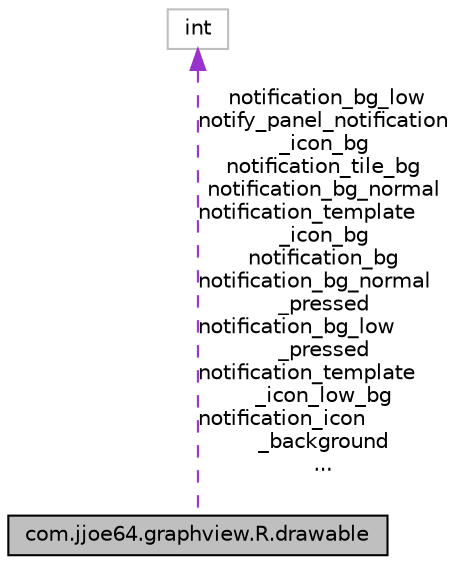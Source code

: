 digraph "com.jjoe64.graphview.R.drawable"
{
 // INTERACTIVE_SVG=YES
 // LATEX_PDF_SIZE
  edge [fontname="Helvetica",fontsize="10",labelfontname="Helvetica",labelfontsize="10"];
  node [fontname="Helvetica",fontsize="10",shape=record];
  Node1 [label="com.jjoe64.graphview.R.drawable",height=0.2,width=0.4,color="black", fillcolor="grey75", style="filled", fontcolor="black",tooltip=" "];
  Node2 -> Node1 [dir="back",color="darkorchid3",fontsize="10",style="dashed",label=" notification_bg_low\nnotify_panel_notification\l_icon_bg\nnotification_tile_bg\nnotification_bg_normal\nnotification_template\l_icon_bg\nnotification_bg\nnotification_bg_normal\l_pressed\nnotification_bg_low\l_pressed\nnotification_template\l_icon_low_bg\nnotification_icon\l_background\n..." ,fontname="Helvetica"];
  Node2 [label="int",height=0.2,width=0.4,color="grey75", fillcolor="white", style="filled",tooltip=" "];
}
